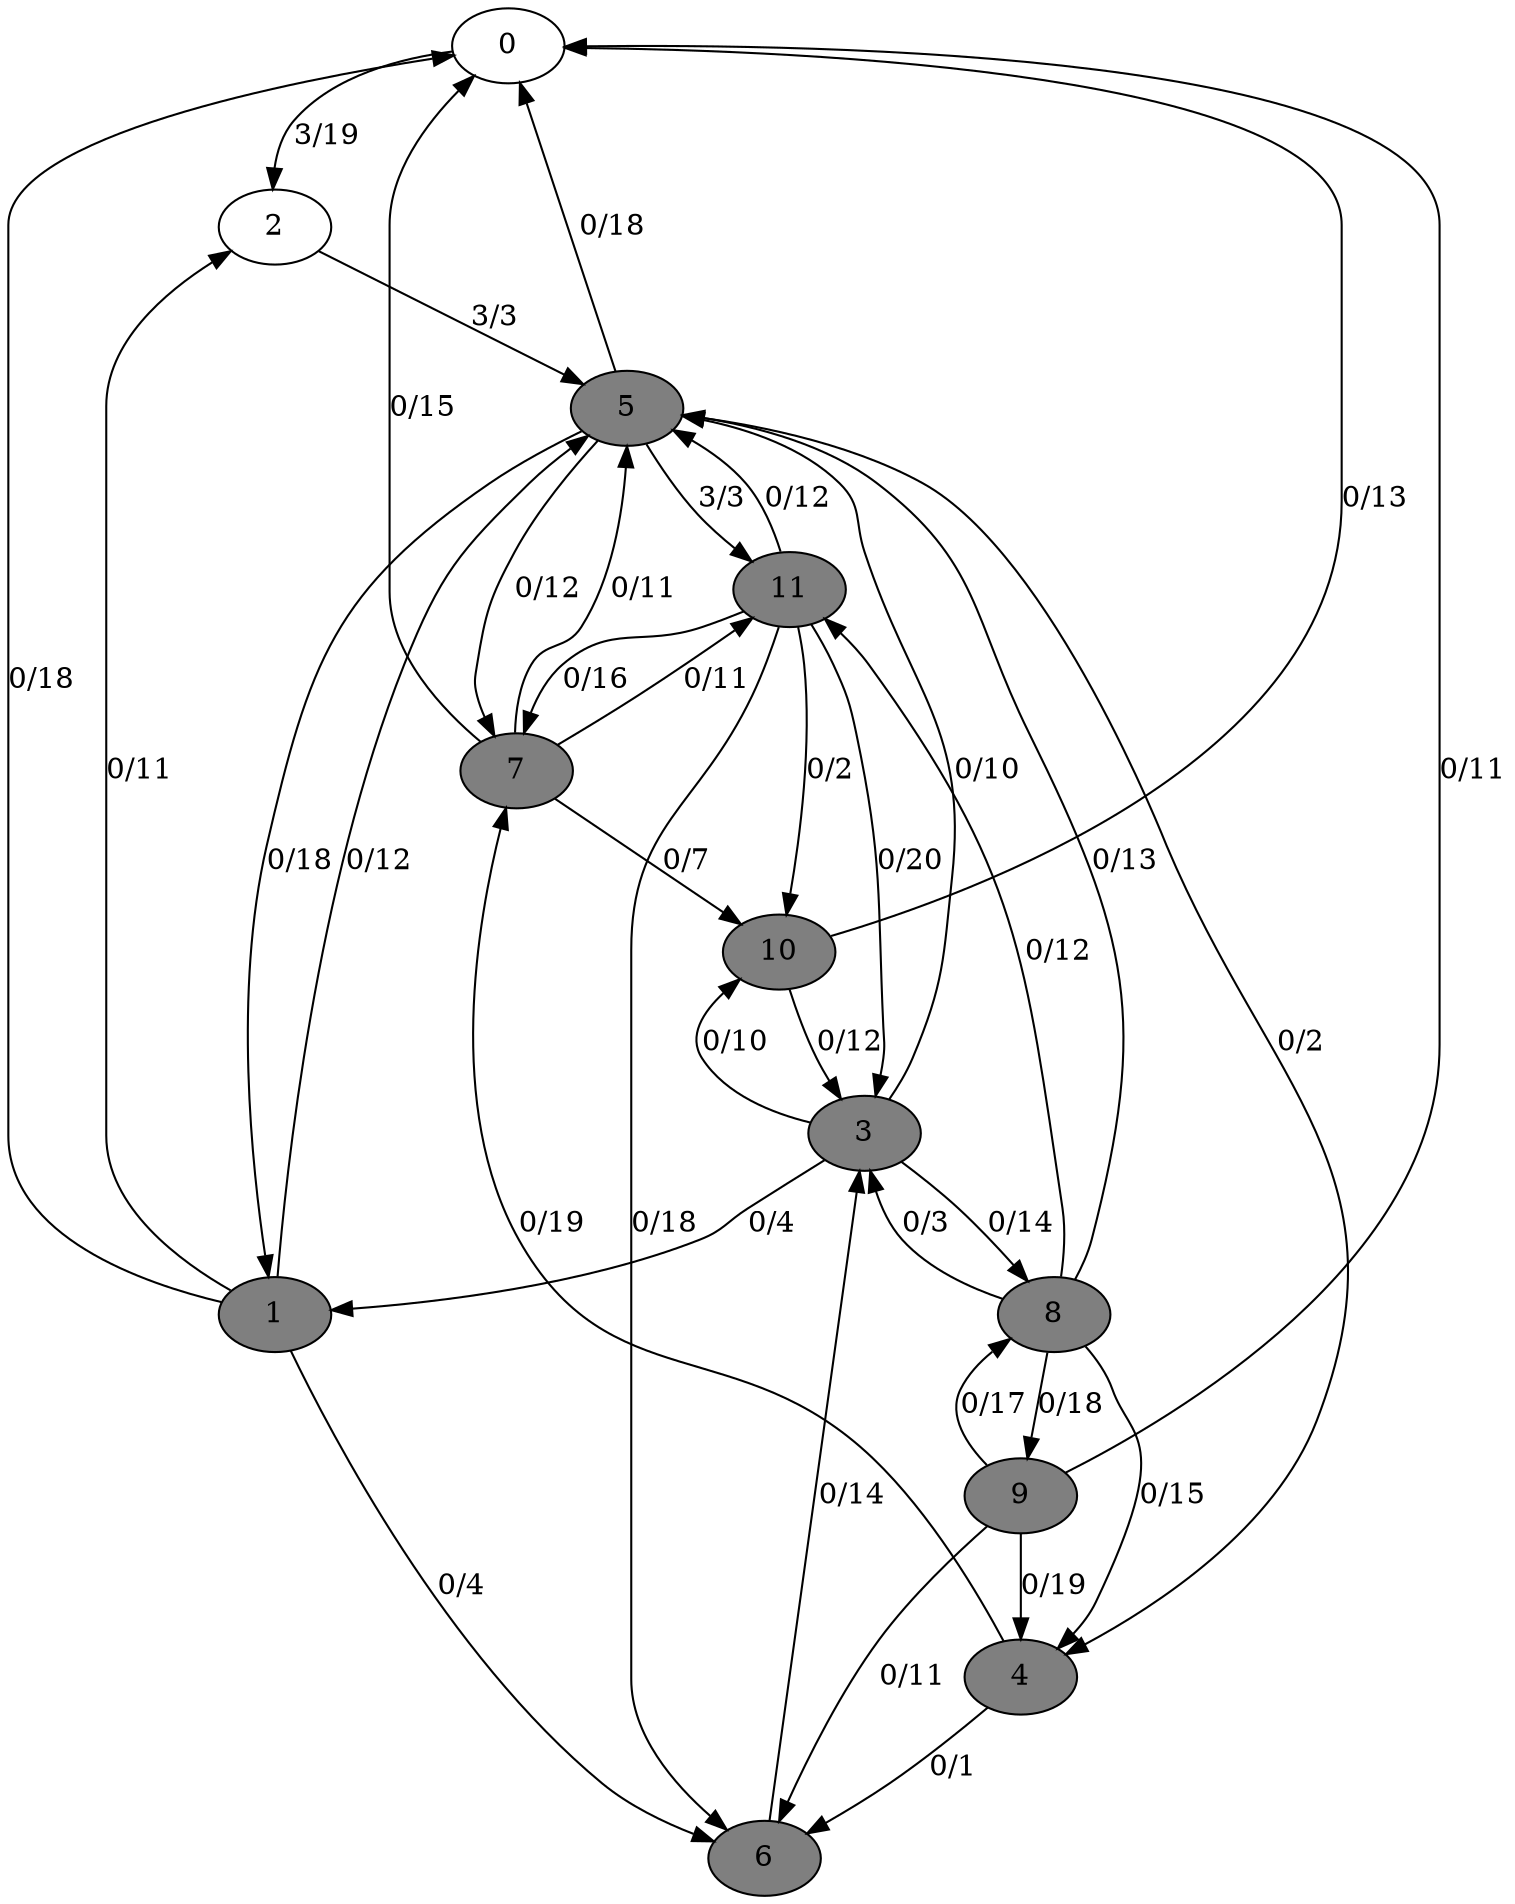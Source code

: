 digraph G {
	0[style=filled fillcolor=grey100];
	0->2[label ="3/19"] ;
	1[style=filled fillcolor=grey50];
	1->0[label ="0/18"] ;
	1->2[label ="0/11"] ;
	1->5[label ="0/12"] ;
	1->6[label ="0/4"] ;
	2[style=filled fillcolor=grey100];
	2->5[label ="3/3"] ;
	3[style=filled fillcolor=grey50];
	3->1[label ="0/4"] ;
	3->5[label ="0/10"] ;
	3->8[label ="0/14"] ;
	3->10[label ="0/10"] ;
	4[style=filled fillcolor=grey50];
	4->6[label ="0/1"] ;
	4->7[label ="0/19"] ;
	5[style=filled fillcolor=grey50];
	5->0[label ="0/18"] ;
	5->1[label ="0/18"] ;
	5->4[label ="0/2"] ;
	5->7[label ="0/12"] ;
	5->11[label ="3/3"] ;
	6[style=filled fillcolor=grey50];
	6->3[label ="0/14"] ;
	7[style=filled fillcolor=grey50];
	7->0[label ="0/15"] ;
	7->5[label ="0/11"] ;
	7->10[label ="0/7"] ;
	7->11[label ="0/11"] ;
	8[style=filled fillcolor=grey50];
	8->3[label ="0/3"] ;
	8->4[label ="0/15"] ;
	8->5[label ="0/13"] ;
	8->9[label ="0/18"] ;
	8->11[label ="0/12"] ;
	9[style=filled fillcolor=grey50];
	9->0[label ="0/11"] ;
	9->4[label ="0/19"] ;
	9->6[label ="0/11"] ;
	9->8[label ="0/17"] ;
	10[style=filled fillcolor=grey50];
	10->0[label ="0/13"] ;
	10->3[label ="0/12"] ;
	11[style=filled fillcolor=grey50];
	11->3[label ="0/20"] ;
	11->5[label ="0/12"] ;
	11->6[label ="0/18"] ;
	11->7[label ="0/16"] ;
	11->10[label ="0/2"] ;
}
